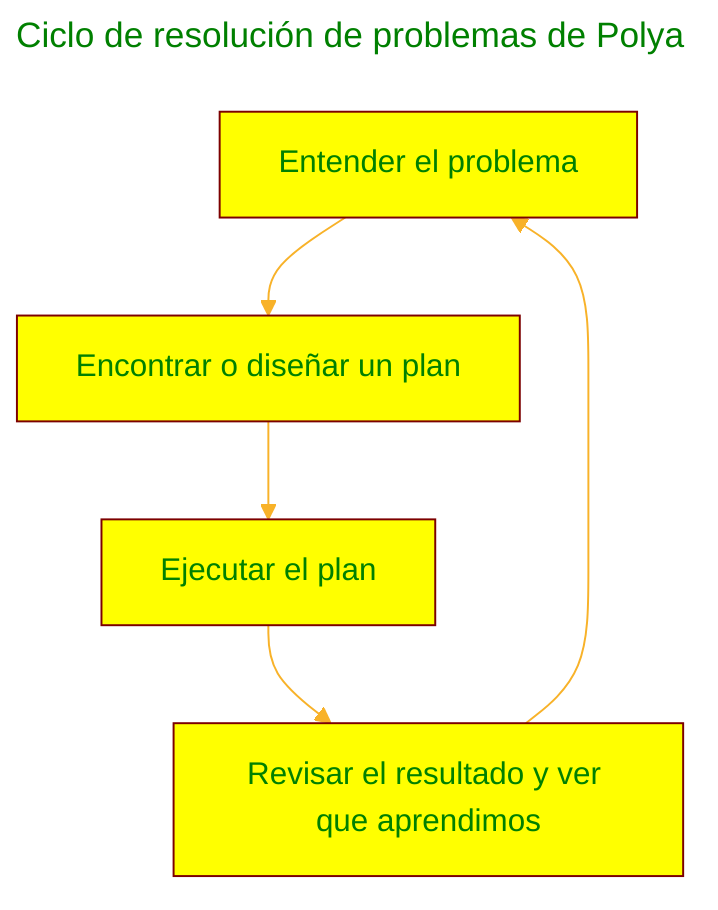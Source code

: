---
title: Ciclo de resolución de problemas de Polya
---

%%{
  init: {
    'theme': 'base',
    'themeVariables': {
      'primaryColor': 'yellow',
      'primaryTextColor': 'green',
      'primaryBorderColor': '#7C0000',
      'lineColor': '#F8B229',
      'secondaryColor': '#006100',
      'tertiaryColor': '#fff'
    }
  }
}%%


flowchart TD;
    1[Entender el problema];
    2[Encontrar o diseñar un plan];
    3[Ejecutar el plan];
    4[Revisar el resultado y ver que aprendimos];
    1-->2-->3-->4-->1;